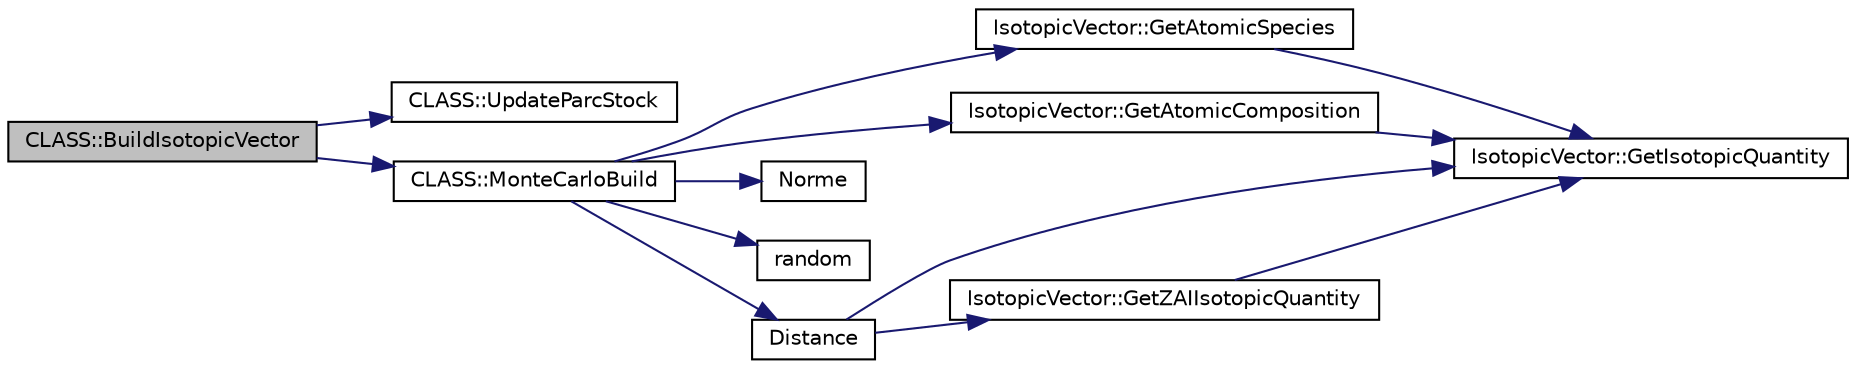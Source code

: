 digraph G
{
  edge [fontname="Helvetica",fontsize="10",labelfontname="Helvetica",labelfontsize="10"];
  node [fontname="Helvetica",fontsize="10",shape=record];
  rankdir="LR";
  Node1 [label="CLASS::BuildIsotopicVector",height=0.2,width=0.4,color="black", fillcolor="grey75", style="filled" fontcolor="black"];
  Node1 -> Node2 [color="midnightblue",fontsize="10",style="solid",fontname="Helvetica"];
  Node2 [label="CLASS::UpdateParcStock",height=0.2,width=0.4,color="black", fillcolor="white", style="filled",URL="$class_c_l_a_s_s.html#a168b66c163403cc2b3bc6b73005fb5db"];
  Node1 -> Node3 [color="midnightblue",fontsize="10",style="solid",fontname="Helvetica"];
  Node3 [label="CLASS::MonteCarloBuild",height=0.2,width=0.4,color="black", fillcolor="white", style="filled",URL="$class_c_l_a_s_s.html#aad19446649d83e01e6a0e2aba44fd4db",tooltip="Build the needed IV with the MonteCarlo Method."];
  Node3 -> Node4 [color="midnightblue",fontsize="10",style="solid",fontname="Helvetica"];
  Node4 [label="IsotopicVector::GetAtomicSpecies",height=0.2,width=0.4,color="black", fillcolor="white", style="filled",URL="$class_isotopic_vector.html#a48e0fe3a94246f905e736f482568f1d0",tooltip="Return the Atomic Species contained."];
  Node4 -> Node5 [color="midnightblue",fontsize="10",style="solid",fontname="Helvetica"];
  Node5 [label="IsotopicVector::GetIsotopicQuantity",height=0.2,width=0.4,color="black", fillcolor="white", style="filled",URL="$class_isotopic_vector.html#a0b65f2635da76635c97ddc39faad22bb",tooltip="Return the IVQuantity map."];
  Node3 -> Node6 [color="midnightblue",fontsize="10",style="solid",fontname="Helvetica"];
  Node6 [label="IsotopicVector::GetAtomicComposition",height=0.2,width=0.4,color="black", fillcolor="white", style="filled",URL="$class_isotopic_vector.html#a70fb63806fcd4e0e89db38cc4782137d",tooltip="Return the Atomic composition of the &quot;z&quot; atom."];
  Node6 -> Node5 [color="midnightblue",fontsize="10",style="solid",fontname="Helvetica"];
  Node3 -> Node7 [color="midnightblue",fontsize="10",style="solid",fontname="Helvetica"];
  Node7 [label="Norme",height=0.2,width=0.4,color="black", fillcolor="white", style="filled",URL="$_isotopic_vector_8hxx.html#a1a033d007f432f80b3b7af6a230ba8db"];
  Node3 -> Node8 [color="midnightblue",fontsize="10",style="solid",fontname="Helvetica"];
  Node8 [label="random",height=0.2,width=0.4,color="black", fillcolor="white", style="filled",URL="$_c_l_a_s_s_8cxx.html#ae48e233e44ee318428ac8b07ce14ceb9"];
  Node3 -> Node9 [color="midnightblue",fontsize="10",style="solid",fontname="Helvetica"];
  Node9 [label="Distance",height=0.2,width=0.4,color="black", fillcolor="white", style="filled",URL="$_isotopic_vector_8cxx.html#afaea8492ba2fd9f4a4c67b1922a17ca9"];
  Node9 -> Node5 [color="midnightblue",fontsize="10",style="solid",fontname="Helvetica"];
  Node9 -> Node10 [color="midnightblue",fontsize="10",style="solid",fontname="Helvetica"];
  Node10 [label="IsotopicVector::GetZAIIsotopicQuantity",height=0.2,width=0.4,color="black", fillcolor="white", style="filled",URL="$class_isotopic_vector.html#a40dc795634eba67031bd8f18491fc4b3",tooltip="Return the composition of the IsotopicVector."];
  Node10 -> Node5 [color="midnightblue",fontsize="10",style="solid",fontname="Helvetica"];
}
